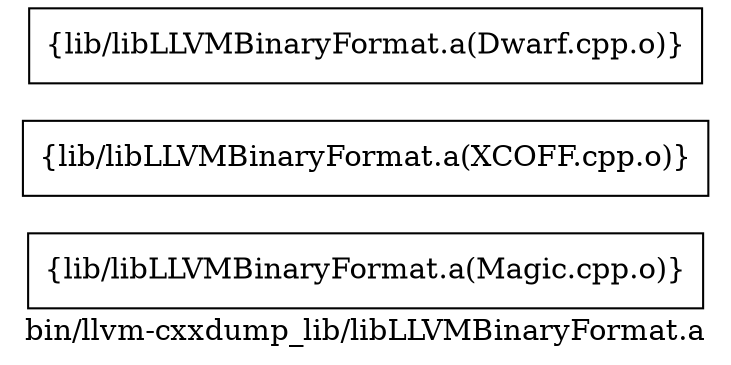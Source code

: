 digraph "bin/llvm-cxxdump_lib/libLLVMBinaryFormat.a" {
	label="bin/llvm-cxxdump_lib/libLLVMBinaryFormat.a";
	rankdir=LR;

	Node0x563e94ab9008 [shape=record,shape=box,group=0,label="{lib/libLLVMBinaryFormat.a(Magic.cpp.o)}"];
	Node0x563e94aba368 [shape=record,shape=box,group=0,label="{lib/libLLVMBinaryFormat.a(XCOFF.cpp.o)}"];
	Node0x563e94abd518 [shape=record,shape=box,group=0,label="{lib/libLLVMBinaryFormat.a(Dwarf.cpp.o)}"];
}
